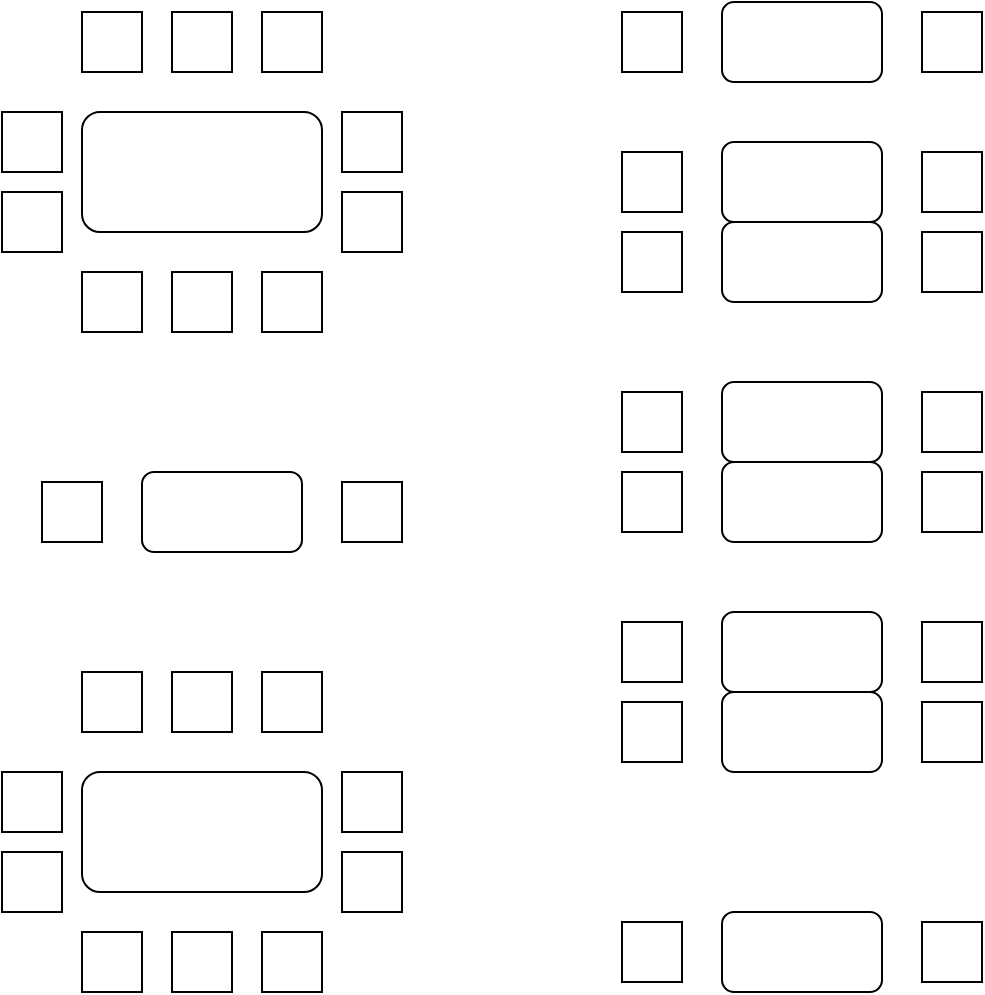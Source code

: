 <mxfile version="27.0.1">
  <diagram name="Page-1" id="C9OCIDsLv69voQpAmpvU">
    <mxGraphModel dx="1281" dy="616" grid="1" gridSize="10" guides="1" tooltips="1" connect="1" arrows="1" fold="1" page="1" pageScale="1" pageWidth="850" pageHeight="1100" math="0" shadow="0">
      <root>
        <mxCell id="0" />
        <mxCell id="1" parent="0" />
        <mxCell id="gUIPkTZaUuzdHFNblbpF-1" value="" style="rounded=1;whiteSpace=wrap;html=1;" vertex="1" parent="1">
          <mxGeometry x="230" y="190" width="120" height="60" as="geometry" />
        </mxCell>
        <mxCell id="gUIPkTZaUuzdHFNblbpF-2" value="" style="whiteSpace=wrap;html=1;aspect=fixed;" vertex="1" parent="1">
          <mxGeometry x="230" y="140" width="30" height="30" as="geometry" />
        </mxCell>
        <mxCell id="gUIPkTZaUuzdHFNblbpF-3" value="" style="whiteSpace=wrap;html=1;aspect=fixed;" vertex="1" parent="1">
          <mxGeometry x="275" y="140" width="30" height="30" as="geometry" />
        </mxCell>
        <mxCell id="gUIPkTZaUuzdHFNblbpF-4" value="" style="whiteSpace=wrap;html=1;aspect=fixed;" vertex="1" parent="1">
          <mxGeometry x="320" y="140" width="30" height="30" as="geometry" />
        </mxCell>
        <mxCell id="gUIPkTZaUuzdHFNblbpF-5" value="" style="whiteSpace=wrap;html=1;aspect=fixed;" vertex="1" parent="1">
          <mxGeometry x="230" y="270" width="30" height="30" as="geometry" />
        </mxCell>
        <mxCell id="gUIPkTZaUuzdHFNblbpF-6" value="" style="whiteSpace=wrap;html=1;aspect=fixed;" vertex="1" parent="1">
          <mxGeometry x="275" y="270" width="30" height="30" as="geometry" />
        </mxCell>
        <mxCell id="gUIPkTZaUuzdHFNblbpF-7" value="" style="whiteSpace=wrap;html=1;aspect=fixed;" vertex="1" parent="1">
          <mxGeometry x="320" y="270" width="30" height="30" as="geometry" />
        </mxCell>
        <mxCell id="gUIPkTZaUuzdHFNblbpF-8" value="" style="whiteSpace=wrap;html=1;aspect=fixed;" vertex="1" parent="1">
          <mxGeometry x="360" y="190" width="30" height="30" as="geometry" />
        </mxCell>
        <mxCell id="gUIPkTZaUuzdHFNblbpF-9" value="" style="whiteSpace=wrap;html=1;aspect=fixed;" vertex="1" parent="1">
          <mxGeometry x="360" y="230" width="30" height="30" as="geometry" />
        </mxCell>
        <mxCell id="gUIPkTZaUuzdHFNblbpF-10" value="" style="whiteSpace=wrap;html=1;aspect=fixed;" vertex="1" parent="1">
          <mxGeometry x="190" y="190" width="30" height="30" as="geometry" />
        </mxCell>
        <mxCell id="gUIPkTZaUuzdHFNblbpF-11" value="" style="whiteSpace=wrap;html=1;aspect=fixed;" vertex="1" parent="1">
          <mxGeometry x="190" y="230" width="30" height="30" as="geometry" />
        </mxCell>
        <mxCell id="gUIPkTZaUuzdHFNblbpF-12" value="" style="rounded=1;whiteSpace=wrap;html=1;" vertex="1" parent="1">
          <mxGeometry x="230" y="520" width="120" height="60" as="geometry" />
        </mxCell>
        <mxCell id="gUIPkTZaUuzdHFNblbpF-13" value="" style="whiteSpace=wrap;html=1;aspect=fixed;" vertex="1" parent="1">
          <mxGeometry x="230" y="470" width="30" height="30" as="geometry" />
        </mxCell>
        <mxCell id="gUIPkTZaUuzdHFNblbpF-14" value="" style="whiteSpace=wrap;html=1;aspect=fixed;" vertex="1" parent="1">
          <mxGeometry x="275" y="470" width="30" height="30" as="geometry" />
        </mxCell>
        <mxCell id="gUIPkTZaUuzdHFNblbpF-15" value="" style="whiteSpace=wrap;html=1;aspect=fixed;" vertex="1" parent="1">
          <mxGeometry x="320" y="470" width="30" height="30" as="geometry" />
        </mxCell>
        <mxCell id="gUIPkTZaUuzdHFNblbpF-16" value="" style="whiteSpace=wrap;html=1;aspect=fixed;" vertex="1" parent="1">
          <mxGeometry x="230" y="600" width="30" height="30" as="geometry" />
        </mxCell>
        <mxCell id="gUIPkTZaUuzdHFNblbpF-17" value="" style="whiteSpace=wrap;html=1;aspect=fixed;" vertex="1" parent="1">
          <mxGeometry x="275" y="600" width="30" height="30" as="geometry" />
        </mxCell>
        <mxCell id="gUIPkTZaUuzdHFNblbpF-18" value="" style="whiteSpace=wrap;html=1;aspect=fixed;" vertex="1" parent="1">
          <mxGeometry x="320" y="600" width="30" height="30" as="geometry" />
        </mxCell>
        <mxCell id="gUIPkTZaUuzdHFNblbpF-19" value="" style="whiteSpace=wrap;html=1;aspect=fixed;" vertex="1" parent="1">
          <mxGeometry x="360" y="520" width="30" height="30" as="geometry" />
        </mxCell>
        <mxCell id="gUIPkTZaUuzdHFNblbpF-20" value="" style="whiteSpace=wrap;html=1;aspect=fixed;" vertex="1" parent="1">
          <mxGeometry x="360" y="560" width="30" height="30" as="geometry" />
        </mxCell>
        <mxCell id="gUIPkTZaUuzdHFNblbpF-21" value="" style="whiteSpace=wrap;html=1;aspect=fixed;" vertex="1" parent="1">
          <mxGeometry x="190" y="520" width="30" height="30" as="geometry" />
        </mxCell>
        <mxCell id="gUIPkTZaUuzdHFNblbpF-22" value="" style="whiteSpace=wrap;html=1;aspect=fixed;" vertex="1" parent="1">
          <mxGeometry x="190" y="560" width="30" height="30" as="geometry" />
        </mxCell>
        <mxCell id="gUIPkTZaUuzdHFNblbpF-23" value="" style="rounded=1;whiteSpace=wrap;html=1;" vertex="1" parent="1">
          <mxGeometry x="260" y="370" width="80" height="40" as="geometry" />
        </mxCell>
        <mxCell id="gUIPkTZaUuzdHFNblbpF-24" value="" style="whiteSpace=wrap;html=1;aspect=fixed;" vertex="1" parent="1">
          <mxGeometry x="360" y="375" width="30" height="30" as="geometry" />
        </mxCell>
        <mxCell id="gUIPkTZaUuzdHFNblbpF-25" value="" style="whiteSpace=wrap;html=1;aspect=fixed;" vertex="1" parent="1">
          <mxGeometry x="210" y="375" width="30" height="30" as="geometry" />
        </mxCell>
        <mxCell id="gUIPkTZaUuzdHFNblbpF-26" value="" style="rounded=1;whiteSpace=wrap;html=1;" vertex="1" parent="1">
          <mxGeometry x="550" y="135" width="80" height="40" as="geometry" />
        </mxCell>
        <mxCell id="gUIPkTZaUuzdHFNblbpF-27" value="" style="whiteSpace=wrap;html=1;aspect=fixed;" vertex="1" parent="1">
          <mxGeometry x="650" y="140" width="30" height="30" as="geometry" />
        </mxCell>
        <mxCell id="gUIPkTZaUuzdHFNblbpF-28" value="" style="whiteSpace=wrap;html=1;aspect=fixed;" vertex="1" parent="1">
          <mxGeometry x="500" y="140" width="30" height="30" as="geometry" />
        </mxCell>
        <mxCell id="gUIPkTZaUuzdHFNblbpF-29" value="" style="rounded=1;whiteSpace=wrap;html=1;" vertex="1" parent="1">
          <mxGeometry x="550" y="325" width="80" height="40" as="geometry" />
        </mxCell>
        <mxCell id="gUIPkTZaUuzdHFNblbpF-30" value="" style="whiteSpace=wrap;html=1;aspect=fixed;" vertex="1" parent="1">
          <mxGeometry x="650" y="330" width="30" height="30" as="geometry" />
        </mxCell>
        <mxCell id="gUIPkTZaUuzdHFNblbpF-31" value="" style="whiteSpace=wrap;html=1;aspect=fixed;" vertex="1" parent="1">
          <mxGeometry x="500" y="330" width="30" height="30" as="geometry" />
        </mxCell>
        <mxCell id="gUIPkTZaUuzdHFNblbpF-32" value="" style="rounded=1;whiteSpace=wrap;html=1;" vertex="1" parent="1">
          <mxGeometry x="550" y="365" width="80" height="40" as="geometry" />
        </mxCell>
        <mxCell id="gUIPkTZaUuzdHFNblbpF-33" value="" style="whiteSpace=wrap;html=1;aspect=fixed;" vertex="1" parent="1">
          <mxGeometry x="650" y="370" width="30" height="30" as="geometry" />
        </mxCell>
        <mxCell id="gUIPkTZaUuzdHFNblbpF-34" value="" style="whiteSpace=wrap;html=1;aspect=fixed;" vertex="1" parent="1">
          <mxGeometry x="500" y="370" width="30" height="30" as="geometry" />
        </mxCell>
        <mxCell id="gUIPkTZaUuzdHFNblbpF-35" value="" style="rounded=1;whiteSpace=wrap;html=1;" vertex="1" parent="1">
          <mxGeometry x="550" y="440" width="80" height="40" as="geometry" />
        </mxCell>
        <mxCell id="gUIPkTZaUuzdHFNblbpF-36" value="" style="whiteSpace=wrap;html=1;aspect=fixed;" vertex="1" parent="1">
          <mxGeometry x="650" y="445" width="30" height="30" as="geometry" />
        </mxCell>
        <mxCell id="gUIPkTZaUuzdHFNblbpF-37" value="" style="whiteSpace=wrap;html=1;aspect=fixed;" vertex="1" parent="1">
          <mxGeometry x="500" y="445" width="30" height="30" as="geometry" />
        </mxCell>
        <mxCell id="gUIPkTZaUuzdHFNblbpF-38" value="" style="rounded=1;whiteSpace=wrap;html=1;" vertex="1" parent="1">
          <mxGeometry x="550" y="480" width="80" height="40" as="geometry" />
        </mxCell>
        <mxCell id="gUIPkTZaUuzdHFNblbpF-39" value="" style="whiteSpace=wrap;html=1;aspect=fixed;" vertex="1" parent="1">
          <mxGeometry x="650" y="485" width="30" height="30" as="geometry" />
        </mxCell>
        <mxCell id="gUIPkTZaUuzdHFNblbpF-40" value="" style="whiteSpace=wrap;html=1;aspect=fixed;" vertex="1" parent="1">
          <mxGeometry x="500" y="485" width="30" height="30" as="geometry" />
        </mxCell>
        <mxCell id="gUIPkTZaUuzdHFNblbpF-41" value="" style="rounded=1;whiteSpace=wrap;html=1;" vertex="1" parent="1">
          <mxGeometry x="550" y="590" width="80" height="40" as="geometry" />
        </mxCell>
        <mxCell id="gUIPkTZaUuzdHFNblbpF-42" value="" style="whiteSpace=wrap;html=1;aspect=fixed;" vertex="1" parent="1">
          <mxGeometry x="650" y="595" width="30" height="30" as="geometry" />
        </mxCell>
        <mxCell id="gUIPkTZaUuzdHFNblbpF-43" value="" style="whiteSpace=wrap;html=1;aspect=fixed;" vertex="1" parent="1">
          <mxGeometry x="500" y="595" width="30" height="30" as="geometry" />
        </mxCell>
        <mxCell id="gUIPkTZaUuzdHFNblbpF-44" value="" style="rounded=1;whiteSpace=wrap;html=1;" vertex="1" parent="1">
          <mxGeometry x="550" y="205" width="80" height="40" as="geometry" />
        </mxCell>
        <mxCell id="gUIPkTZaUuzdHFNblbpF-45" value="" style="whiteSpace=wrap;html=1;aspect=fixed;" vertex="1" parent="1">
          <mxGeometry x="650" y="210" width="30" height="30" as="geometry" />
        </mxCell>
        <mxCell id="gUIPkTZaUuzdHFNblbpF-46" value="" style="whiteSpace=wrap;html=1;aspect=fixed;" vertex="1" parent="1">
          <mxGeometry x="500" y="210" width="30" height="30" as="geometry" />
        </mxCell>
        <mxCell id="gUIPkTZaUuzdHFNblbpF-47" value="" style="rounded=1;whiteSpace=wrap;html=1;" vertex="1" parent="1">
          <mxGeometry x="550" y="245" width="80" height="40" as="geometry" />
        </mxCell>
        <mxCell id="gUIPkTZaUuzdHFNblbpF-48" value="" style="whiteSpace=wrap;html=1;aspect=fixed;" vertex="1" parent="1">
          <mxGeometry x="650" y="250" width="30" height="30" as="geometry" />
        </mxCell>
        <mxCell id="gUIPkTZaUuzdHFNblbpF-49" value="" style="whiteSpace=wrap;html=1;aspect=fixed;" vertex="1" parent="1">
          <mxGeometry x="500" y="250" width="30" height="30" as="geometry" />
        </mxCell>
      </root>
    </mxGraphModel>
  </diagram>
</mxfile>
